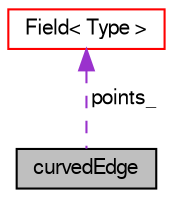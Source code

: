 digraph "curvedEdge"
{
  bgcolor="transparent";
  edge [fontname="FreeSans",fontsize="10",labelfontname="FreeSans",labelfontsize="10"];
  node [fontname="FreeSans",fontsize="10",shape=record];
  Node1 [label="curvedEdge",height=0.2,width=0.4,color="black", fillcolor="grey75", style="filled" fontcolor="black"];
  Node2 -> Node1 [dir="back",color="darkorchid3",fontsize="10",style="dashed",label=" points_" ,fontname="FreeSans"];
  Node2 [label="Field\< Type \>",height=0.2,width=0.4,color="red",URL="$a00733.html",tooltip="Pre-declare SubField and related Field type. "];
}
